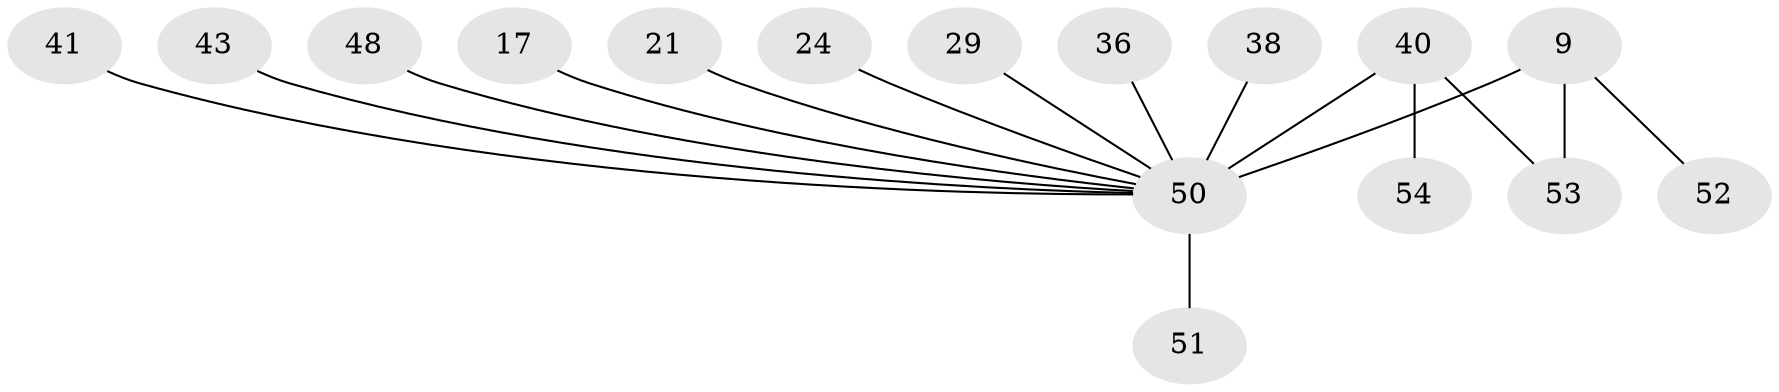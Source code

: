 // original degree distribution, {2: 0.25925925925925924, 5: 0.07407407407407407, 4: 0.05555555555555555, 8: 0.018518518518518517, 6: 0.018518518518518517, 10: 0.018518518518518517, 3: 0.037037037037037035, 7: 0.018518518518518517, 1: 0.5}
// Generated by graph-tools (version 1.1) at 2025/58/03/04/25 21:58:15]
// undirected, 16 vertices, 16 edges
graph export_dot {
graph [start="1"]
  node [color=gray90,style=filled];
  9 [super="+2"];
  17 [super="+14"];
  21;
  24;
  29 [super="+25"];
  36;
  38;
  40 [super="+19+30+35+32"];
  41 [super="+20"];
  43;
  48 [super="+31+16+27+28"];
  50 [super="+26+39+45+46+47+4+10"];
  51 [super="+34"];
  52 [super="+44"];
  53 [super="+33+49"];
  54;
  9 -- 52;
  9 -- 50 [weight=4];
  9 -- 53 [weight=2];
  17 -- 50;
  21 -- 50;
  24 -- 50;
  29 -- 50;
  36 -- 50;
  38 -- 50 [weight=2];
  40 -- 50 [weight=3];
  40 -- 53;
  40 -- 54;
  41 -- 50;
  43 -- 50;
  48 -- 50 [weight=2];
  50 -- 51;
}
